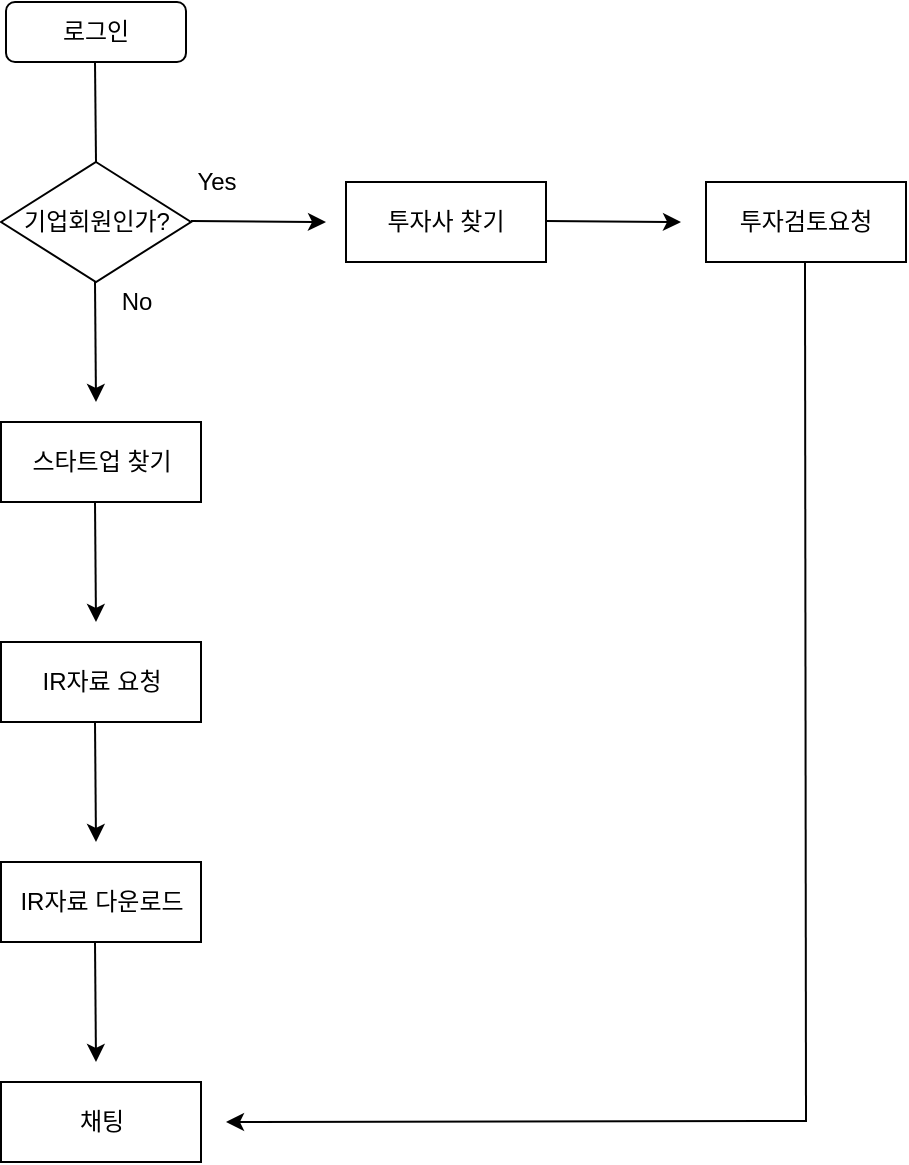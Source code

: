 <mxfile version="14.9.6" type="github">
  <diagram id="jwg91ssVHAWT3ChMCfoV" name="Page-1">
    <mxGraphModel dx="1038" dy="588" grid="1" gridSize="10" guides="1" tooltips="1" connect="1" arrows="1" fold="1" page="1" pageScale="1" pageWidth="827" pageHeight="1169" math="0" shadow="0">
      <root>
        <mxCell id="0" />
        <mxCell id="1" parent="0" />
        <mxCell id="XziP5GMlbgsyt9676Pt8-1" value="로그인" style="rounded=1;whiteSpace=wrap;html=1;" parent="1" vertex="1">
          <mxGeometry x="40" y="40" width="90" height="30" as="geometry" />
        </mxCell>
        <mxCell id="XziP5GMlbgsyt9676Pt8-3" value="" style="endArrow=none;html=1;" parent="1" edge="1">
          <mxGeometry width="50" height="50" relative="1" as="geometry">
            <mxPoint x="85" y="120" as="sourcePoint" />
            <mxPoint x="84.5" y="70" as="targetPoint" />
          </mxGeometry>
        </mxCell>
        <mxCell id="XziP5GMlbgsyt9676Pt8-4" value="기업회원인가?" style="rhombus;whiteSpace=wrap;html=1;" parent="1" vertex="1">
          <mxGeometry x="37.5" y="120" width="95" height="60" as="geometry" />
        </mxCell>
        <mxCell id="XziP5GMlbgsyt9676Pt8-5" value="" style="endArrow=classic;html=1;" parent="1" edge="1">
          <mxGeometry width="50" height="50" relative="1" as="geometry">
            <mxPoint x="132.5" y="149.5" as="sourcePoint" />
            <mxPoint x="200" y="150" as="targetPoint" />
          </mxGeometry>
        </mxCell>
        <mxCell id="XziP5GMlbgsyt9676Pt8-6" value="" style="endArrow=classic;html=1;" parent="1" edge="1">
          <mxGeometry width="50" height="50" relative="1" as="geometry">
            <mxPoint x="84.5" y="180" as="sourcePoint" />
            <mxPoint x="85" y="240" as="targetPoint" />
          </mxGeometry>
        </mxCell>
        <mxCell id="XziP5GMlbgsyt9676Pt8-7" value="Yes" style="text;html=1;resizable=0;autosize=1;align=center;verticalAlign=middle;points=[];fillColor=none;strokeColor=none;rounded=0;" parent="1" vertex="1">
          <mxGeometry x="130" y="120" width="30" height="20" as="geometry" />
        </mxCell>
        <mxCell id="XziP5GMlbgsyt9676Pt8-8" value="No" style="text;html=1;resizable=0;autosize=1;align=center;verticalAlign=middle;points=[];fillColor=none;strokeColor=none;rounded=0;" parent="1" vertex="1">
          <mxGeometry x="90" y="180" width="30" height="20" as="geometry" />
        </mxCell>
        <mxCell id="XziP5GMlbgsyt9676Pt8-9" value="투자사 찾기" style="rounded=0;whiteSpace=wrap;html=1;" parent="1" vertex="1">
          <mxGeometry x="210" y="130" width="100" height="40" as="geometry" />
        </mxCell>
        <mxCell id="XziP5GMlbgsyt9676Pt8-10" value="스타트업 찾기" style="rounded=0;whiteSpace=wrap;html=1;" parent="1" vertex="1">
          <mxGeometry x="37.5" y="250" width="100" height="40" as="geometry" />
        </mxCell>
        <mxCell id="XziP5GMlbgsyt9676Pt8-11" value="" style="endArrow=classic;html=1;" parent="1" edge="1">
          <mxGeometry width="50" height="50" relative="1" as="geometry">
            <mxPoint x="84.5" y="290" as="sourcePoint" />
            <mxPoint x="85" y="350" as="targetPoint" />
          </mxGeometry>
        </mxCell>
        <mxCell id="XziP5GMlbgsyt9676Pt8-12" value="IR자료 요청" style="rounded=0;whiteSpace=wrap;html=1;" parent="1" vertex="1">
          <mxGeometry x="37.5" y="360" width="100" height="40" as="geometry" />
        </mxCell>
        <mxCell id="XziP5GMlbgsyt9676Pt8-13" value="" style="endArrow=classic;html=1;" parent="1" edge="1">
          <mxGeometry width="50" height="50" relative="1" as="geometry">
            <mxPoint x="84.5" y="400" as="sourcePoint" />
            <mxPoint x="85" y="460" as="targetPoint" />
          </mxGeometry>
        </mxCell>
        <mxCell id="XziP5GMlbgsyt9676Pt8-14" value="채팅" style="rounded=0;whiteSpace=wrap;html=1;" parent="1" vertex="1">
          <mxGeometry x="37.5" y="580" width="100" height="40" as="geometry" />
        </mxCell>
        <mxCell id="XziP5GMlbgsyt9676Pt8-19" value="" style="endArrow=classic;html=1;" parent="1" edge="1">
          <mxGeometry width="50" height="50" relative="1" as="geometry">
            <mxPoint x="310" y="149.5" as="sourcePoint" />
            <mxPoint x="377.5" y="150" as="targetPoint" />
          </mxGeometry>
        </mxCell>
        <mxCell id="XziP5GMlbgsyt9676Pt8-20" value="투자검토요청" style="rounded=0;whiteSpace=wrap;html=1;" parent="1" vertex="1">
          <mxGeometry x="390" y="130" width="100" height="40" as="geometry" />
        </mxCell>
        <mxCell id="XziP5GMlbgsyt9676Pt8-21" value="" style="endArrow=classic;html=1;" parent="1" edge="1">
          <mxGeometry width="50" height="50" relative="1" as="geometry">
            <mxPoint x="440" y="599.5" as="sourcePoint" />
            <mxPoint x="150" y="600" as="targetPoint" />
          </mxGeometry>
        </mxCell>
        <mxCell id="XziP5GMlbgsyt9676Pt8-22" value="" style="endArrow=none;html=1;" parent="1" edge="1">
          <mxGeometry width="50" height="50" relative="1" as="geometry">
            <mxPoint x="440" y="600" as="sourcePoint" />
            <mxPoint x="439.5" y="170" as="targetPoint" />
          </mxGeometry>
        </mxCell>
        <mxCell id="ikm80SeASEdFygFiFcq_-1" value="IR자료 다운로드" style="rounded=0;whiteSpace=wrap;html=1;" vertex="1" parent="1">
          <mxGeometry x="37.5" y="470" width="100" height="40" as="geometry" />
        </mxCell>
        <mxCell id="ikm80SeASEdFygFiFcq_-4" value="" style="endArrow=classic;html=1;" edge="1" parent="1">
          <mxGeometry width="50" height="50" relative="1" as="geometry">
            <mxPoint x="84.5" y="510" as="sourcePoint" />
            <mxPoint x="85" y="570" as="targetPoint" />
          </mxGeometry>
        </mxCell>
      </root>
    </mxGraphModel>
  </diagram>
</mxfile>
